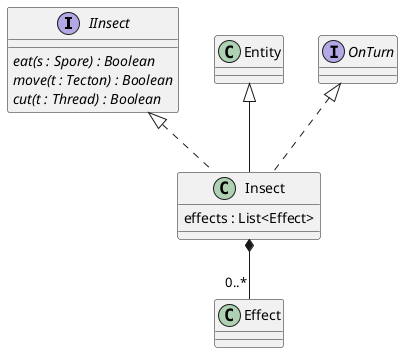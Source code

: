 @startuml insect

interface IInsect{
    {abstract} eat(s : Spore) : Boolean
    {abstract} move(t : Tecton) : Boolean
    {abstract} cut(t : Thread) : Boolean
}

Insect *-- "0..*" Effect
class Insect extends Entity implements OnTurn, IInsect{
    effects : List<Effect>
}

@enduml